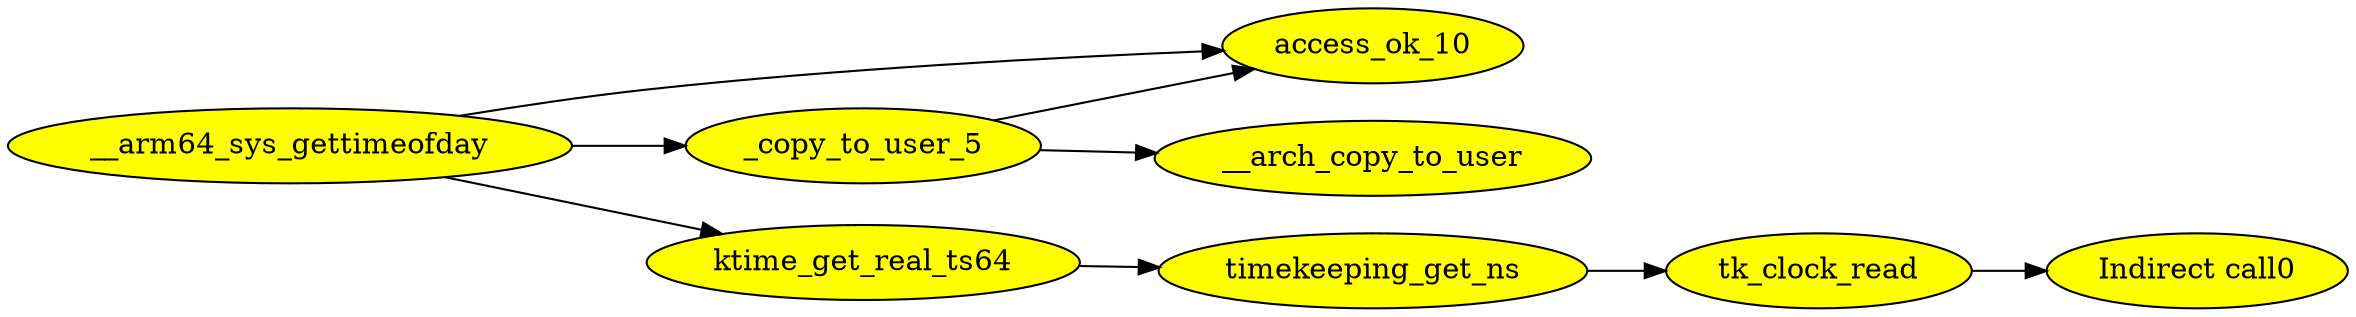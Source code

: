 digraph G {
rankdir=LR; node [style=filled fillcolor=yellow]
"__arm64_sys_gettimeofday"->"access_ok_10" [ edgeid = "1"]; 
"__arm64_sys_gettimeofday"->"_copy_to_user_5" [ edgeid = "2"]; 
"_copy_to_user_5"->"access_ok_10" [ edgeid = "3"]; 
"_copy_to_user_5"->"__arch_copy_to_user" [ edgeid = "4"]; 
"__arm64_sys_gettimeofday"->"ktime_get_real_ts64" [ edgeid = "5"]; 
"ktime_get_real_ts64"->"timekeeping_get_ns" [ edgeid = "6"]; 
"timekeeping_get_ns"->"tk_clock_read" [ edgeid = "7"]; 
"tk_clock_read"->"Indirect call0" [ edgeid = "8"]; 
}
